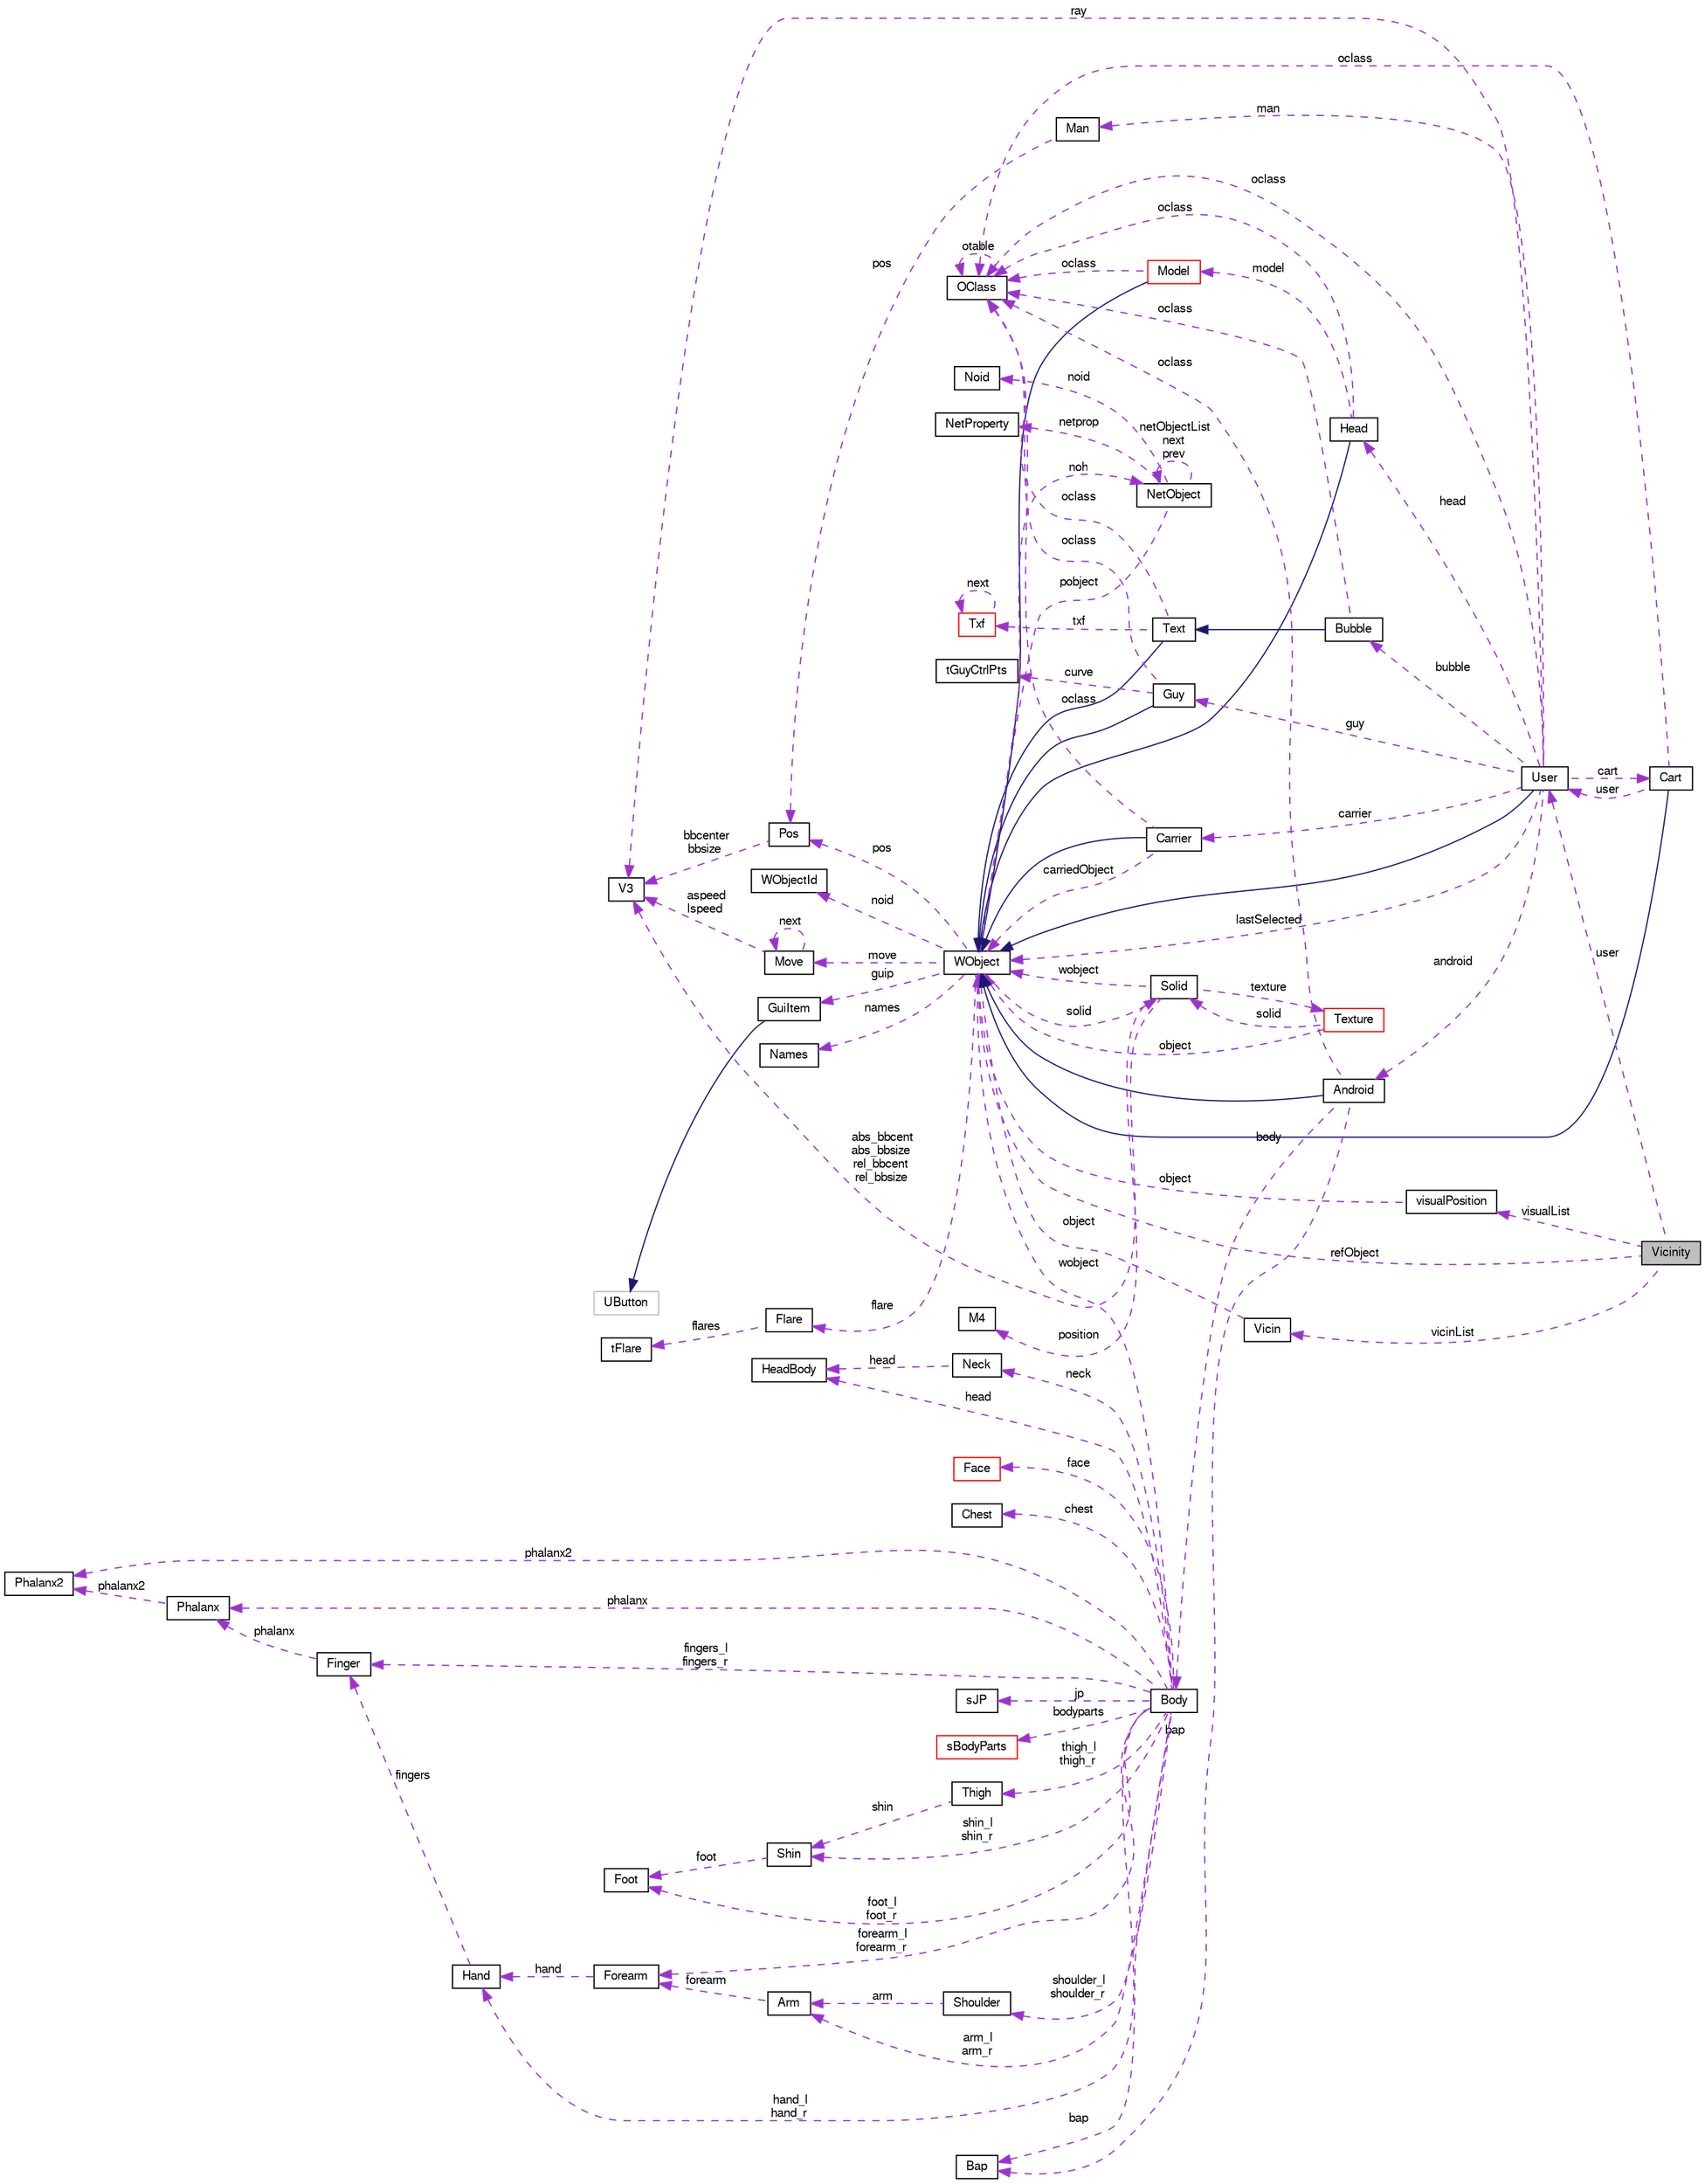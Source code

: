 digraph "Vicinity"
{
 // LATEX_PDF_SIZE
  bgcolor="transparent";
  edge [fontname="FreeSans",fontsize="10",labelfontname="FreeSans",labelfontsize="10"];
  node [fontname="FreeSans",fontsize="10",shape=record];
  rankdir="LR";
  Node1 [label="Vicinity",height=0.2,width=0.4,color="black", fillcolor="grey75", style="filled", fontcolor="black",tooltip="Vicinity class."];
  Node2 -> Node1 [dir="back",color="darkorchid3",fontsize="10",style="dashed",label=" vicinList" ,fontname="FreeSans"];
  Node2 [label="Vicin",height=0.2,width=0.4,color="black",URL="$a02264.html",tooltip=" "];
  Node3 -> Node2 [dir="back",color="darkorchid3",fontsize="10",style="dashed",label=" object" ,fontname="FreeSans"];
  Node3 [label="WObject",height=0.2,width=0.4,color="black",URL="$a02108.html",tooltip="WObject Class."];
  Node4 -> Node3 [dir="back",color="darkorchid3",fontsize="10",style="dashed",label=" move" ,fontname="FreeSans"];
  Node4 [label="Move",height=0.2,width=0.4,color="black",URL="$a02104.html",tooltip="Move struct."];
  Node4 -> Node4 [dir="back",color="darkorchid3",fontsize="10",style="dashed",label=" next" ,fontname="FreeSans"];
  Node5 -> Node4 [dir="back",color="darkorchid3",fontsize="10",style="dashed",label=" aspeed\nlspeed" ,fontname="FreeSans"];
  Node5 [label="V3",height=0.2,width=0.4,color="black",URL="$a01436.html",tooltip=" "];
  Node6 -> Node3 [dir="back",color="darkorchid3",fontsize="10",style="dashed",label=" names" ,fontname="FreeSans"];
  Node6 [label="Names",height=0.2,width=0.4,color="black",URL="$a02096.html",tooltip="Names struct."];
  Node7 -> Node3 [dir="back",color="darkorchid3",fontsize="10",style="dashed",label=" noid" ,fontname="FreeSans"];
  Node7 [label="WObjectId",height=0.2,width=0.4,color="black",URL="$a02092.html",tooltip="WObjectId Class."];
  Node8 -> Node3 [dir="back",color="darkorchid3",fontsize="10",style="dashed",label=" noh" ,fontname="FreeSans"];
  Node8 [label="NetObject",height=0.2,width=0.4,color="black",URL="$a02116.html",tooltip="NetObject class."];
  Node8 -> Node8 [dir="back",color="darkorchid3",fontsize="10",style="dashed",label=" netObjectList\nnext\nprev" ,fontname="FreeSans"];
  Node9 -> Node8 [dir="back",color="darkorchid3",fontsize="10",style="dashed",label=" netprop" ,fontname="FreeSans"];
  Node9 [label="NetProperty",height=0.2,width=0.4,color="black",URL="$a02120.html",tooltip="NetProperty class."];
  Node10 -> Node8 [dir="back",color="darkorchid3",fontsize="10",style="dashed",label=" noid" ,fontname="FreeSans"];
  Node10 [label="Noid",height=0.2,width=0.4,color="black",URL="$a02124.html",tooltip="Noid class."];
  Node3 -> Node8 [dir="back",color="darkorchid3",fontsize="10",style="dashed",label=" pobject" ,fontname="FreeSans"];
  Node11 -> Node3 [dir="back",color="darkorchid3",fontsize="10",style="dashed",label=" solid" ,fontname="FreeSans"];
  Node11 [label="Solid",height=0.2,width=0.4,color="black",URL="$a02252.html",tooltip="Solid class."];
  Node12 -> Node11 [dir="back",color="darkorchid3",fontsize="10",style="dashed",label=" texture" ,fontname="FreeSans"];
  Node12 [label="Texture",height=0.2,width=0.4,color="red",URL="$a02332.html",tooltip="Texture class describes a texture entry in the memory cache."];
  Node11 -> Node12 [dir="back",color="darkorchid3",fontsize="10",style="dashed",label=" solid" ,fontname="FreeSans"];
  Node3 -> Node12 [dir="back",color="darkorchid3",fontsize="10",style="dashed",label=" object" ,fontname="FreeSans"];
  Node15 -> Node11 [dir="back",color="darkorchid3",fontsize="10",style="dashed",label=" position" ,fontname="FreeSans"];
  Node15 [label="M4",height=0.2,width=0.4,color="black",URL="$a01428.html",tooltip=" "];
  Node5 -> Node11 [dir="back",color="darkorchid3",fontsize="10",style="dashed",label=" abs_bbcent\nabs_bbsize\nrel_bbcent\nrel_bbsize" ,fontname="FreeSans"];
  Node3 -> Node11 [dir="back",color="darkorchid3",fontsize="10",style="dashed",label=" wobject" ,fontname="FreeSans"];
  Node16 -> Node3 [dir="back",color="darkorchid3",fontsize="10",style="dashed",label=" guip" ,fontname="FreeSans"];
  Node16 [label="GuiItem",height=0.2,width=0.4,color="black",URL="$a01572.html",tooltip="GuiItem Class."];
  Node17 -> Node16 [dir="back",color="midnightblue",fontsize="10",style="solid",fontname="FreeSans"];
  Node17 [label="UButton",height=0.2,width=0.4,color="grey75",tooltip=" "];
  Node18 -> Node3 [dir="back",color="darkorchid3",fontsize="10",style="dashed",label=" flare" ,fontname="FreeSans"];
  Node18 [label="Flare",height=0.2,width=0.4,color="black",URL="$a02224.html",tooltip="Flare class."];
  Node19 -> Node18 [dir="back",color="darkorchid3",fontsize="10",style="dashed",label=" flares" ,fontname="FreeSans"];
  Node19 [label="tFlare",height=0.2,width=0.4,color="black",URL="$a02220.html",tooltip=" "];
  Node20 -> Node3 [dir="back",color="darkorchid3",fontsize="10",style="dashed",label=" pos" ,fontname="FreeSans"];
  Node20 [label="Pos",height=0.2,width=0.4,color="black",URL="$a02100.html",tooltip="Pos struct."];
  Node5 -> Node20 [dir="back",color="darkorchid3",fontsize="10",style="dashed",label=" bbcenter\nbbsize" ,fontname="FreeSans"];
  Node21 -> Node1 [dir="back",color="darkorchid3",fontsize="10",style="dashed",label=" visualList" ,fontname="FreeSans"];
  Node21 [label="visualPosition",height=0.2,width=0.4,color="black",URL="$a02268.html",tooltip=" "];
  Node3 -> Node21 [dir="back",color="darkorchid3",fontsize="10",style="dashed",label=" object" ,fontname="FreeSans"];
  Node22 -> Node1 [dir="back",color="darkorchid3",fontsize="10",style="dashed",label=" user" ,fontname="FreeSans"];
  Node22 [label="User",height=0.2,width=0.4,color="black",URL="$a02016.html",tooltip="User class."];
  Node3 -> Node22 [dir="back",color="midnightblue",fontsize="10",style="solid",fontname="FreeSans"];
  Node23 -> Node22 [dir="back",color="darkorchid3",fontsize="10",style="dashed",label=" android" ,fontname="FreeSans"];
  Node23 [label="Android",height=0.2,width=0.4,color="black",URL="$a01596.html",tooltip="Android class."];
  Node3 -> Node23 [dir="back",color="midnightblue",fontsize="10",style="solid",fontname="FreeSans"];
  Node24 -> Node23 [dir="back",color="darkorchid3",fontsize="10",style="dashed",label=" oclass" ,fontname="FreeSans"];
  Node24 [label="OClass",height=0.2,width=0.4,color="black",URL="$a01892.html",tooltip="OClass Class."];
  Node24 -> Node24 [dir="back",color="darkorchid3",fontsize="10",style="dashed",label=" otable" ,fontname="FreeSans"];
  Node25 -> Node23 [dir="back",color="darkorchid3",fontsize="10",style="dashed",label=" bap" ,fontname="FreeSans"];
  Node25 [label="Bap",height=0.2,width=0.4,color="black",URL="$a02396.html",tooltip="Bap class Body Animator Parameter."];
  Node26 -> Node23 [dir="back",color="darkorchid3",fontsize="10",style="dashed",label=" body" ,fontname="FreeSans"];
  Node26 [label="Body",height=0.2,width=0.4,color="black",URL="$a02464.html",tooltip="Body class."];
  Node27 -> Node26 [dir="back",color="darkorchid3",fontsize="10",style="dashed",label=" thigh_l\nthigh_r" ,fontname="FreeSans"];
  Node27 [label="Thigh",height=0.2,width=0.4,color="black",URL="$a02444.html",tooltip="Thigh class // Hip."];
  Node28 -> Node27 [dir="back",color="darkorchid3",fontsize="10",style="dashed",label=" shin" ,fontname="FreeSans"];
  Node28 [label="Shin",height=0.2,width=0.4,color="black",URL="$a02440.html",tooltip="Shin class // Knee."];
  Node29 -> Node28 [dir="back",color="darkorchid3",fontsize="10",style="dashed",label=" foot" ,fontname="FreeSans"];
  Node29 [label="Foot",height=0.2,width=0.4,color="black",URL="$a02436.html",tooltip="Foot class // Ankle."];
  Node30 -> Node26 [dir="back",color="darkorchid3",fontsize="10",style="dashed",label=" jp" ,fontname="FreeSans"];
  Node30 [label="sJP",height=0.2,width=0.4,color="black",URL="$a02460.html",tooltip="Joint-Points structure."];
  Node31 -> Node26 [dir="back",color="darkorchid3",fontsize="10",style="dashed",label=" bodyparts" ,fontname="FreeSans"];
  Node31 [label="sBodyParts",height=0.2,width=0.4,color="red",URL="$a02452.html",tooltip="Body-Parts structure."];
  Node35 -> Node26 [dir="back",color="darkorchid3",fontsize="10",style="dashed",label=" phalanx2" ,fontname="FreeSans"];
  Node35 [label="Phalanx2",height=0.2,width=0.4,color="black",URL="$a02400.html",tooltip="Phalanx2 class."];
  Node36 -> Node26 [dir="back",color="darkorchid3",fontsize="10",style="dashed",label=" fingers_l\nfingers_r" ,fontname="FreeSans"];
  Node36 [label="Finger",height=0.2,width=0.4,color="black",URL="$a02408.html",tooltip="Finger class."];
  Node37 -> Node36 [dir="back",color="darkorchid3",fontsize="10",style="dashed",label=" phalanx" ,fontname="FreeSans"];
  Node37 [label="Phalanx",height=0.2,width=0.4,color="black",URL="$a02404.html",tooltip="Phalanx class."];
  Node35 -> Node37 [dir="back",color="darkorchid3",fontsize="10",style="dashed",label=" phalanx2" ,fontname="FreeSans"];
  Node38 -> Node26 [dir="back",color="darkorchid3",fontsize="10",style="dashed",label=" head" ,fontname="FreeSans"];
  Node38 [label="HeadBody",height=0.2,width=0.4,color="black",URL="$a02428.html",tooltip="HeadBody class."];
  Node39 -> Node26 [dir="back",color="darkorchid3",fontsize="10",style="dashed",label=" arm_l\narm_r" ,fontname="FreeSans"];
  Node39 [label="Arm",height=0.2,width=0.4,color="black",URL="$a02420.html",tooltip="Arm class."];
  Node40 -> Node39 [dir="back",color="darkorchid3",fontsize="10",style="dashed",label=" forearm" ,fontname="FreeSans"];
  Node40 [label="Forearm",height=0.2,width=0.4,color="black",URL="$a02416.html",tooltip="Forearm class // Elbow."];
  Node41 -> Node40 [dir="back",color="darkorchid3",fontsize="10",style="dashed",label=" hand" ,fontname="FreeSans"];
  Node41 [label="Hand",height=0.2,width=0.4,color="black",URL="$a02412.html",tooltip="Hand class // Wrist."];
  Node36 -> Node41 [dir="back",color="darkorchid3",fontsize="10",style="dashed",label=" fingers" ,fontname="FreeSans"];
  Node28 -> Node26 [dir="back",color="darkorchid3",fontsize="10",style="dashed",label=" shin_l\nshin_r" ,fontname="FreeSans"];
  Node42 -> Node26 [dir="back",color="darkorchid3",fontsize="10",style="dashed",label=" face" ,fontname="FreeSans"];
  Node42 [label="Face",height=0.2,width=0.4,color="red",URL="$a02592.html",tooltip="Face class."];
  Node29 -> Node26 [dir="back",color="darkorchid3",fontsize="10",style="dashed",label=" foot_l\nfoot_r" ,fontname="FreeSans"];
  Node25 -> Node26 [dir="back",color="darkorchid3",fontsize="10",style="dashed",label=" bap" ,fontname="FreeSans"];
  Node40 -> Node26 [dir="back",color="darkorchid3",fontsize="10",style="dashed",label=" forearm_l\nforearm_r" ,fontname="FreeSans"];
  Node37 -> Node26 [dir="back",color="darkorchid3",fontsize="10",style="dashed",label=" phalanx" ,fontname="FreeSans"];
  Node63 -> Node26 [dir="back",color="darkorchid3",fontsize="10",style="dashed",label=" shoulder_l\nshoulder_r" ,fontname="FreeSans"];
  Node63 [label="Shoulder",height=0.2,width=0.4,color="black",URL="$a02424.html",tooltip="Shoulder class."];
  Node39 -> Node63 [dir="back",color="darkorchid3",fontsize="10",style="dashed",label=" arm" ,fontname="FreeSans"];
  Node64 -> Node26 [dir="back",color="darkorchid3",fontsize="10",style="dashed",label=" chest" ,fontname="FreeSans"];
  Node64 [label="Chest",height=0.2,width=0.4,color="black",URL="$a02448.html",tooltip="Chest class."];
  Node65 -> Node26 [dir="back",color="darkorchid3",fontsize="10",style="dashed",label=" neck" ,fontname="FreeSans"];
  Node65 [label="Neck",height=0.2,width=0.4,color="black",URL="$a02432.html",tooltip="Neck class."];
  Node38 -> Node65 [dir="back",color="darkorchid3",fontsize="10",style="dashed",label=" head" ,fontname="FreeSans"];
  Node41 -> Node26 [dir="back",color="darkorchid3",fontsize="10",style="dashed",label=" hand_l\nhand_r" ,fontname="FreeSans"];
  Node3 -> Node26 [dir="back",color="darkorchid3",fontsize="10",style="dashed",label=" wobject" ,fontname="FreeSans"];
  Node66 -> Node22 [dir="back",color="darkorchid3",fontsize="10",style="dashed",label=" man" ,fontname="FreeSans"];
  Node66 [label="Man",height=0.2,width=0.4,color="black",URL="$a02612.html",tooltip="Man model."];
  Node20 -> Node66 [dir="back",color="darkorchid3",fontsize="10",style="dashed",label=" pos" ,fontname="FreeSans"];
  Node67 -> Node22 [dir="back",color="darkorchid3",fontsize="10",style="dashed",label=" guy" ,fontname="FreeSans"];
  Node67 [label="Guy",height=0.2,width=0.4,color="black",URL="$a01764.html",tooltip="Guy class."];
  Node3 -> Node67 [dir="back",color="midnightblue",fontsize="10",style="solid",fontname="FreeSans"];
  Node68 -> Node67 [dir="back",color="darkorchid3",fontsize="10",style="dashed",label=" curve" ,fontname="FreeSans"];
  Node68 [label="tGuyCtrlPts",height=0.2,width=0.4,color="black",URL="$a01760.html",tooltip=" "];
  Node24 -> Node67 [dir="back",color="darkorchid3",fontsize="10",style="dashed",label=" oclass" ,fontname="FreeSans"];
  Node69 -> Node22 [dir="back",color="darkorchid3",fontsize="10",style="dashed",label=" bubble" ,fontname="FreeSans"];
  Node69 [label="Bubble",height=0.2,width=0.4,color="black",URL="$a01632.html",tooltip="Bubble class."];
  Node70 -> Node69 [dir="back",color="midnightblue",fontsize="10",style="solid",fontname="FreeSans"];
  Node70 [label="Text",height=0.2,width=0.4,color="black",URL="$a01988.html",tooltip="Text class."];
  Node3 -> Node70 [dir="back",color="midnightblue",fontsize="10",style="solid",fontname="FreeSans"];
  Node24 -> Node70 [dir="back",color="darkorchid3",fontsize="10",style="dashed",label=" oclass" ,fontname="FreeSans"];
  Node71 -> Node70 [dir="back",color="darkorchid3",fontsize="10",style="dashed",label=" txf" ,fontname="FreeSans"];
  Node71 [label="Txf",height=0.2,width=0.4,color="red",URL="$a02348.html",tooltip="Txf class."];
  Node71 -> Node71 [dir="back",color="darkorchid3",fontsize="10",style="dashed",label=" next" ,fontname="FreeSans"];
  Node24 -> Node69 [dir="back",color="darkorchid3",fontsize="10",style="dashed",label=" oclass" ,fontname="FreeSans"];
  Node24 -> Node22 [dir="back",color="darkorchid3",fontsize="10",style="dashed",label=" oclass" ,fontname="FreeSans"];
  Node75 -> Node22 [dir="back",color="darkorchid3",fontsize="10",style="dashed",label=" carrier" ,fontname="FreeSans"];
  Node75 [label="Carrier",height=0.2,width=0.4,color="black",URL="$a01648.html",tooltip="Carrier class."];
  Node3 -> Node75 [dir="back",color="midnightblue",fontsize="10",style="solid",fontname="FreeSans"];
  Node24 -> Node75 [dir="back",color="darkorchid3",fontsize="10",style="dashed",label=" oclass" ,fontname="FreeSans"];
  Node3 -> Node75 [dir="back",color="darkorchid3",fontsize="10",style="dashed",label=" carriedObject" ,fontname="FreeSans"];
  Node76 -> Node22 [dir="back",color="darkorchid3",fontsize="10",style="dashed",label=" cart" ,fontname="FreeSans"];
  Node76 [label="Cart",height=0.2,width=0.4,color="black",URL="$a01652.html",tooltip="Cart class."];
  Node3 -> Node76 [dir="back",color="midnightblue",fontsize="10",style="solid",fontname="FreeSans"];
  Node22 -> Node76 [dir="back",color="darkorchid3",fontsize="10",style="dashed",label=" user" ,fontname="FreeSans"];
  Node24 -> Node76 [dir="back",color="darkorchid3",fontsize="10",style="dashed",label=" oclass" ,fontname="FreeSans"];
  Node77 -> Node22 [dir="back",color="darkorchid3",fontsize="10",style="dashed",label=" head" ,fontname="FreeSans"];
  Node77 [label="Head",height=0.2,width=0.4,color="black",URL="$a01832.html",tooltip="Head class."];
  Node3 -> Node77 [dir="back",color="midnightblue",fontsize="10",style="solid",fontname="FreeSans"];
  Node78 -> Node77 [dir="back",color="darkorchid3",fontsize="10",style="dashed",label=" model" ,fontname="FreeSans"];
  Node78 [label="Model",height=0.2,width=0.4,color="red",URL="$a01876.html",tooltip="Model class."];
  Node3 -> Node78 [dir="back",color="midnightblue",fontsize="10",style="solid",fontname="FreeSans"];
  Node24 -> Node78 [dir="back",color="darkorchid3",fontsize="10",style="dashed",label=" oclass" ,fontname="FreeSans"];
  Node24 -> Node77 [dir="back",color="darkorchid3",fontsize="10",style="dashed",label=" oclass" ,fontname="FreeSans"];
  Node5 -> Node22 [dir="back",color="darkorchid3",fontsize="10",style="dashed",label=" ray" ,fontname="FreeSans"];
  Node3 -> Node22 [dir="back",color="darkorchid3",fontsize="10",style="dashed",label=" lastSelected" ,fontname="FreeSans"];
  Node3 -> Node1 [dir="back",color="darkorchid3",fontsize="10",style="dashed",label=" refObject" ,fontname="FreeSans"];
}
